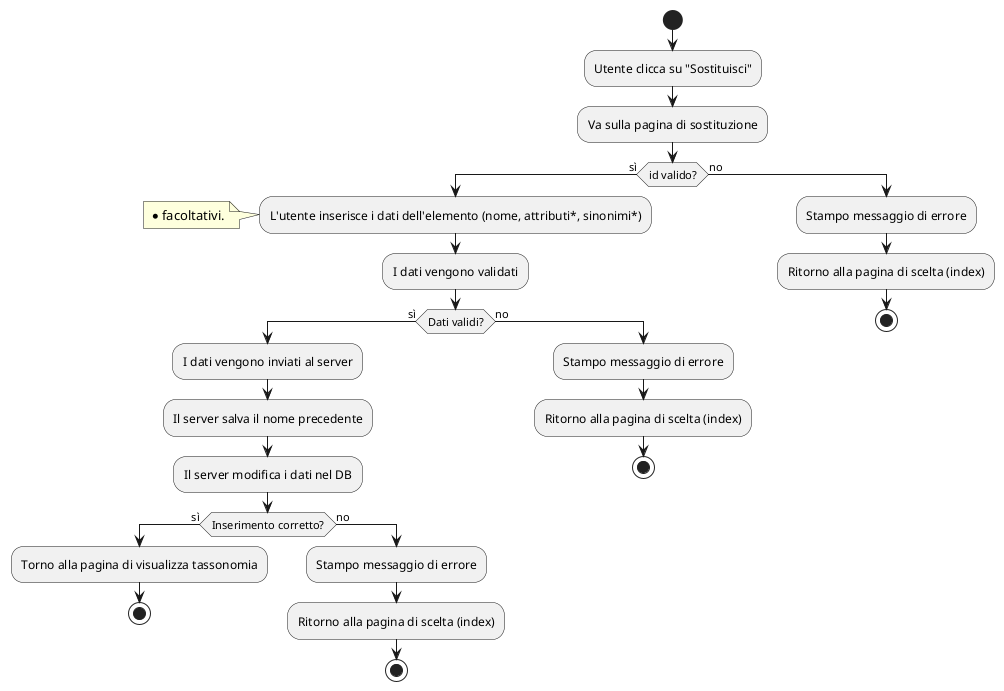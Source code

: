 @startuml Sostiuisci_elemento
start

:Utente clicca su "Sostituisci";
:Va sulla pagina di sostituzione;

if (id valido?) then (sì)
    :L'utente inserisce i dati dell'elemento (nome, attributi*, sinonimi*);
    note left
        * facoltativi.
    end note
    :I dati vengono validati;
    if (Dati validi?) then (sì)
        :I dati vengono inviati al server;
        :Il server salva il nome precedente;
        :Il server modifica i dati nel DB;
        if (Inserimento corretto?) then (sì)
            :Torno alla pagina di visualizza tassonomia;
            stop
        else (no)
                :Stampo messaggio di errore;
                :Ritorno alla pagina di scelta (index);
                stop
        endif
    else (no)
            :Stampo messaggio di errore;
            :Ritorno alla pagina di scelta (index);
            stop
    endif
else (no)
        :Stampo messaggio di errore;
        :Ritorno alla pagina di scelta (index);
        stop;
endif
@enduml